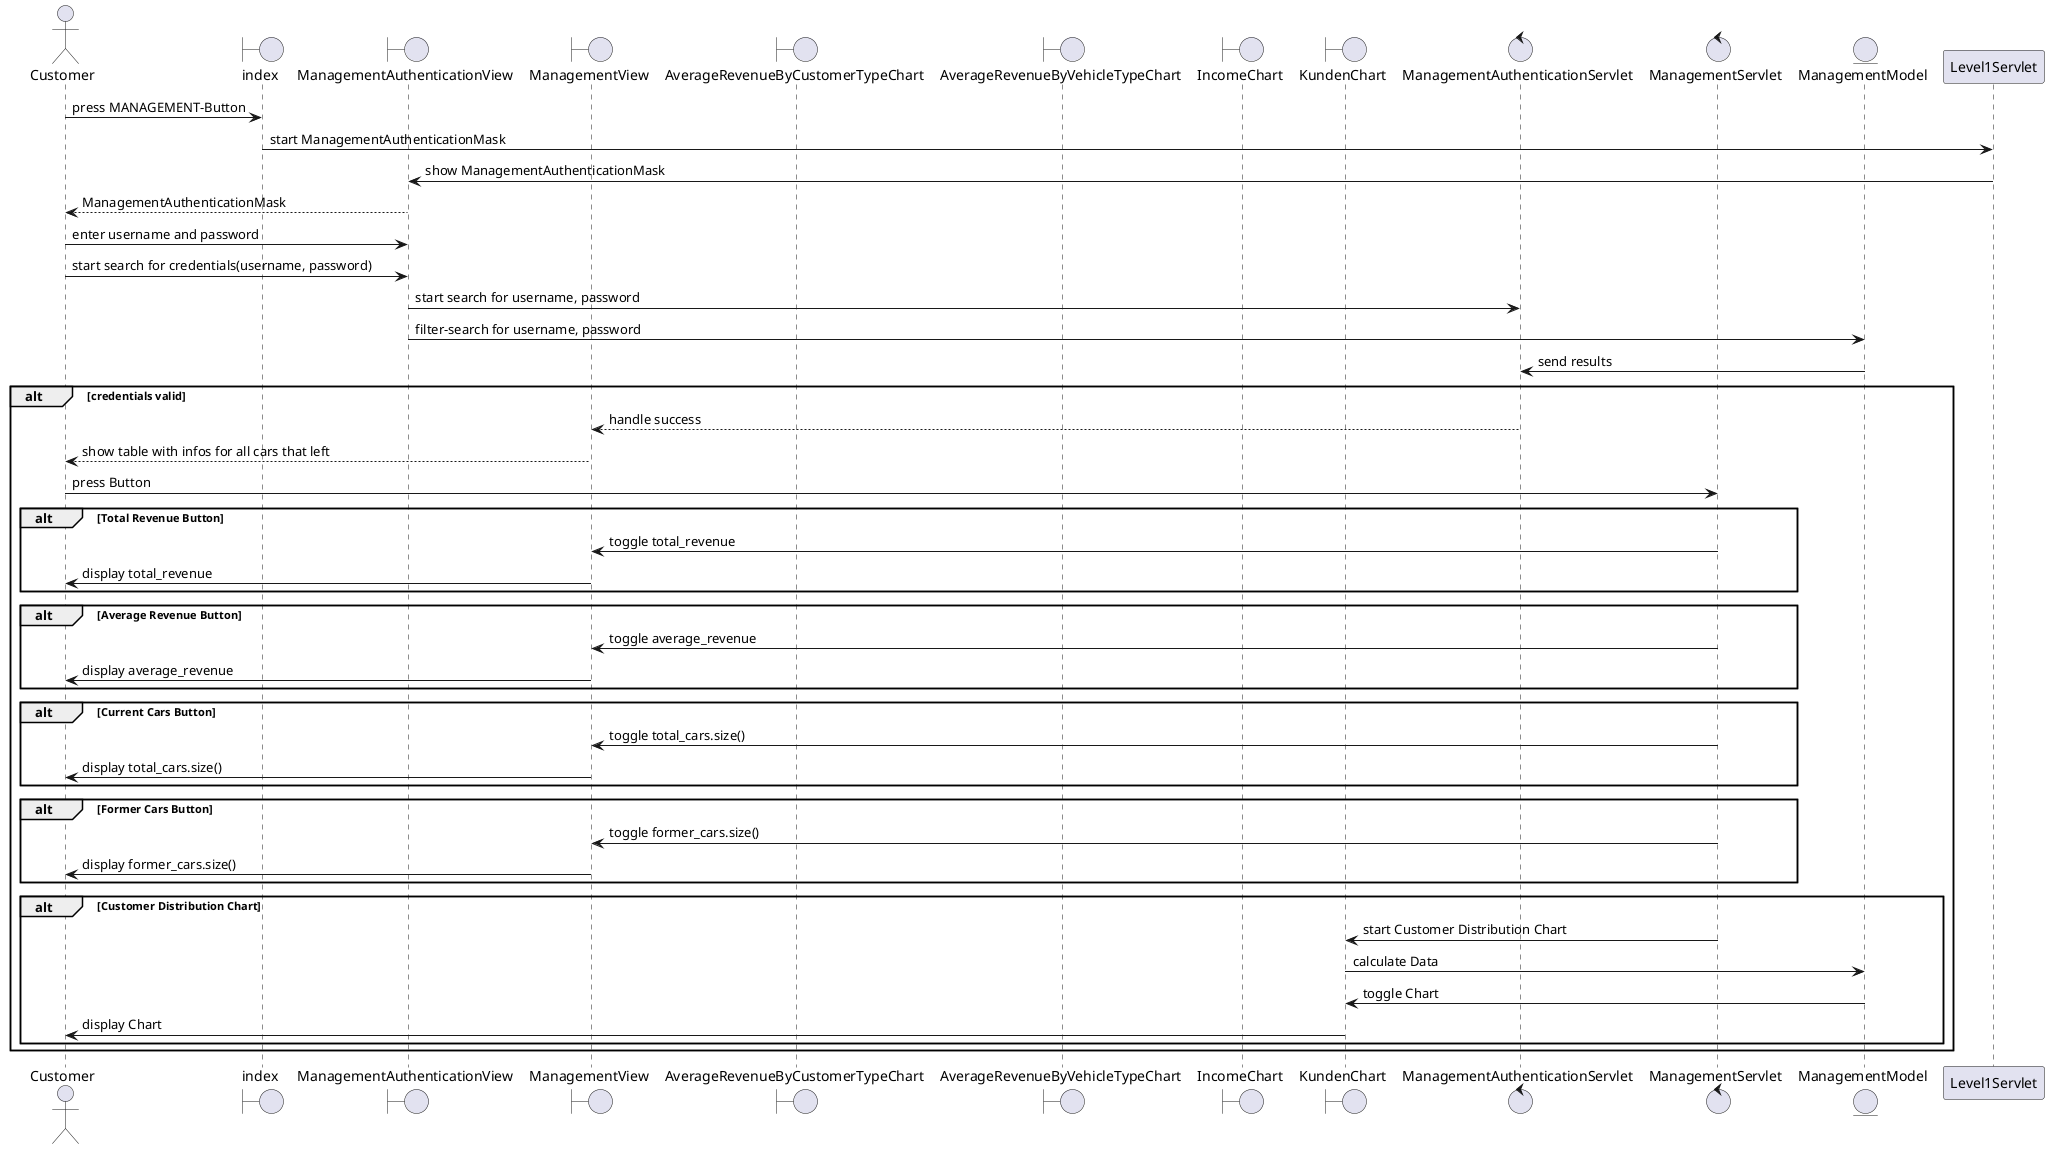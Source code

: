 @startuml
'https://plantuml.com/sequence-diagram
actor Customer
boundary index
boundary ManagementAuthenticationView
boundary ManagementView
boundary AverageRevenueByCustomerTypeChart
boundary AverageRevenueByVehicleTypeChart
boundary IncomeChart
boundary KundenChart
control ManagementAuthenticationServlet
control ManagementServlet
entity ManagementModel
Customer -> index : press MANAGEMENT-Button
index -> Level1Servlet : start ManagementAuthenticationMask
Level1Servlet -> ManagementAuthenticationView : show ManagementAuthenticationMask
ManagementAuthenticationView --> Customer : ManagementAuthenticationMask
Customer -> ManagementAuthenticationView : enter username and password
Customer -> ManagementAuthenticationView : start search for credentials(username, password)
ManagementAuthenticationView -> ManagementAuthenticationServlet : start search for username, password
ManagementAuthenticationView -> ManagementModel : filter-search for username, password
ManagementModel -> ManagementAuthenticationServlet : send results
alt credentials valid
    ManagementAuthenticationServlet --> ManagementView : handle success
    ManagementView --> Customer : show table with infos for all cars that left
    Customer -> ManagementServlet : press Button
    alt Total Revenue Button
        ManagementServlet -> ManagementView : toggle total_revenue
        ManagementView -> Customer : display total_revenue
    end
    alt Average Revenue Button
        ManagementServlet -> ManagementView : toggle average_revenue
        ManagementView -> Customer : display average_revenue
    end
    alt Current Cars Button
        ManagementServlet -> ManagementView : toggle total_cars.size()
        ManagementView -> Customer : display total_cars.size()
    end
    alt Former Cars Button
        ManagementServlet -> ManagementView : toggle former_cars.size()
        ManagementView -> Customer : display former_cars.size()
    end
    alt Customer Distribution Chart
        ManagementServlet -> KundenChart : start Customer Distribution Chart
        KundenChart -> ManagementModel : calculate Data
        ManagementModel -> KundenChart : toggle Chart
        KundenChart -> Customer : display Chart
    end
end


@enduml